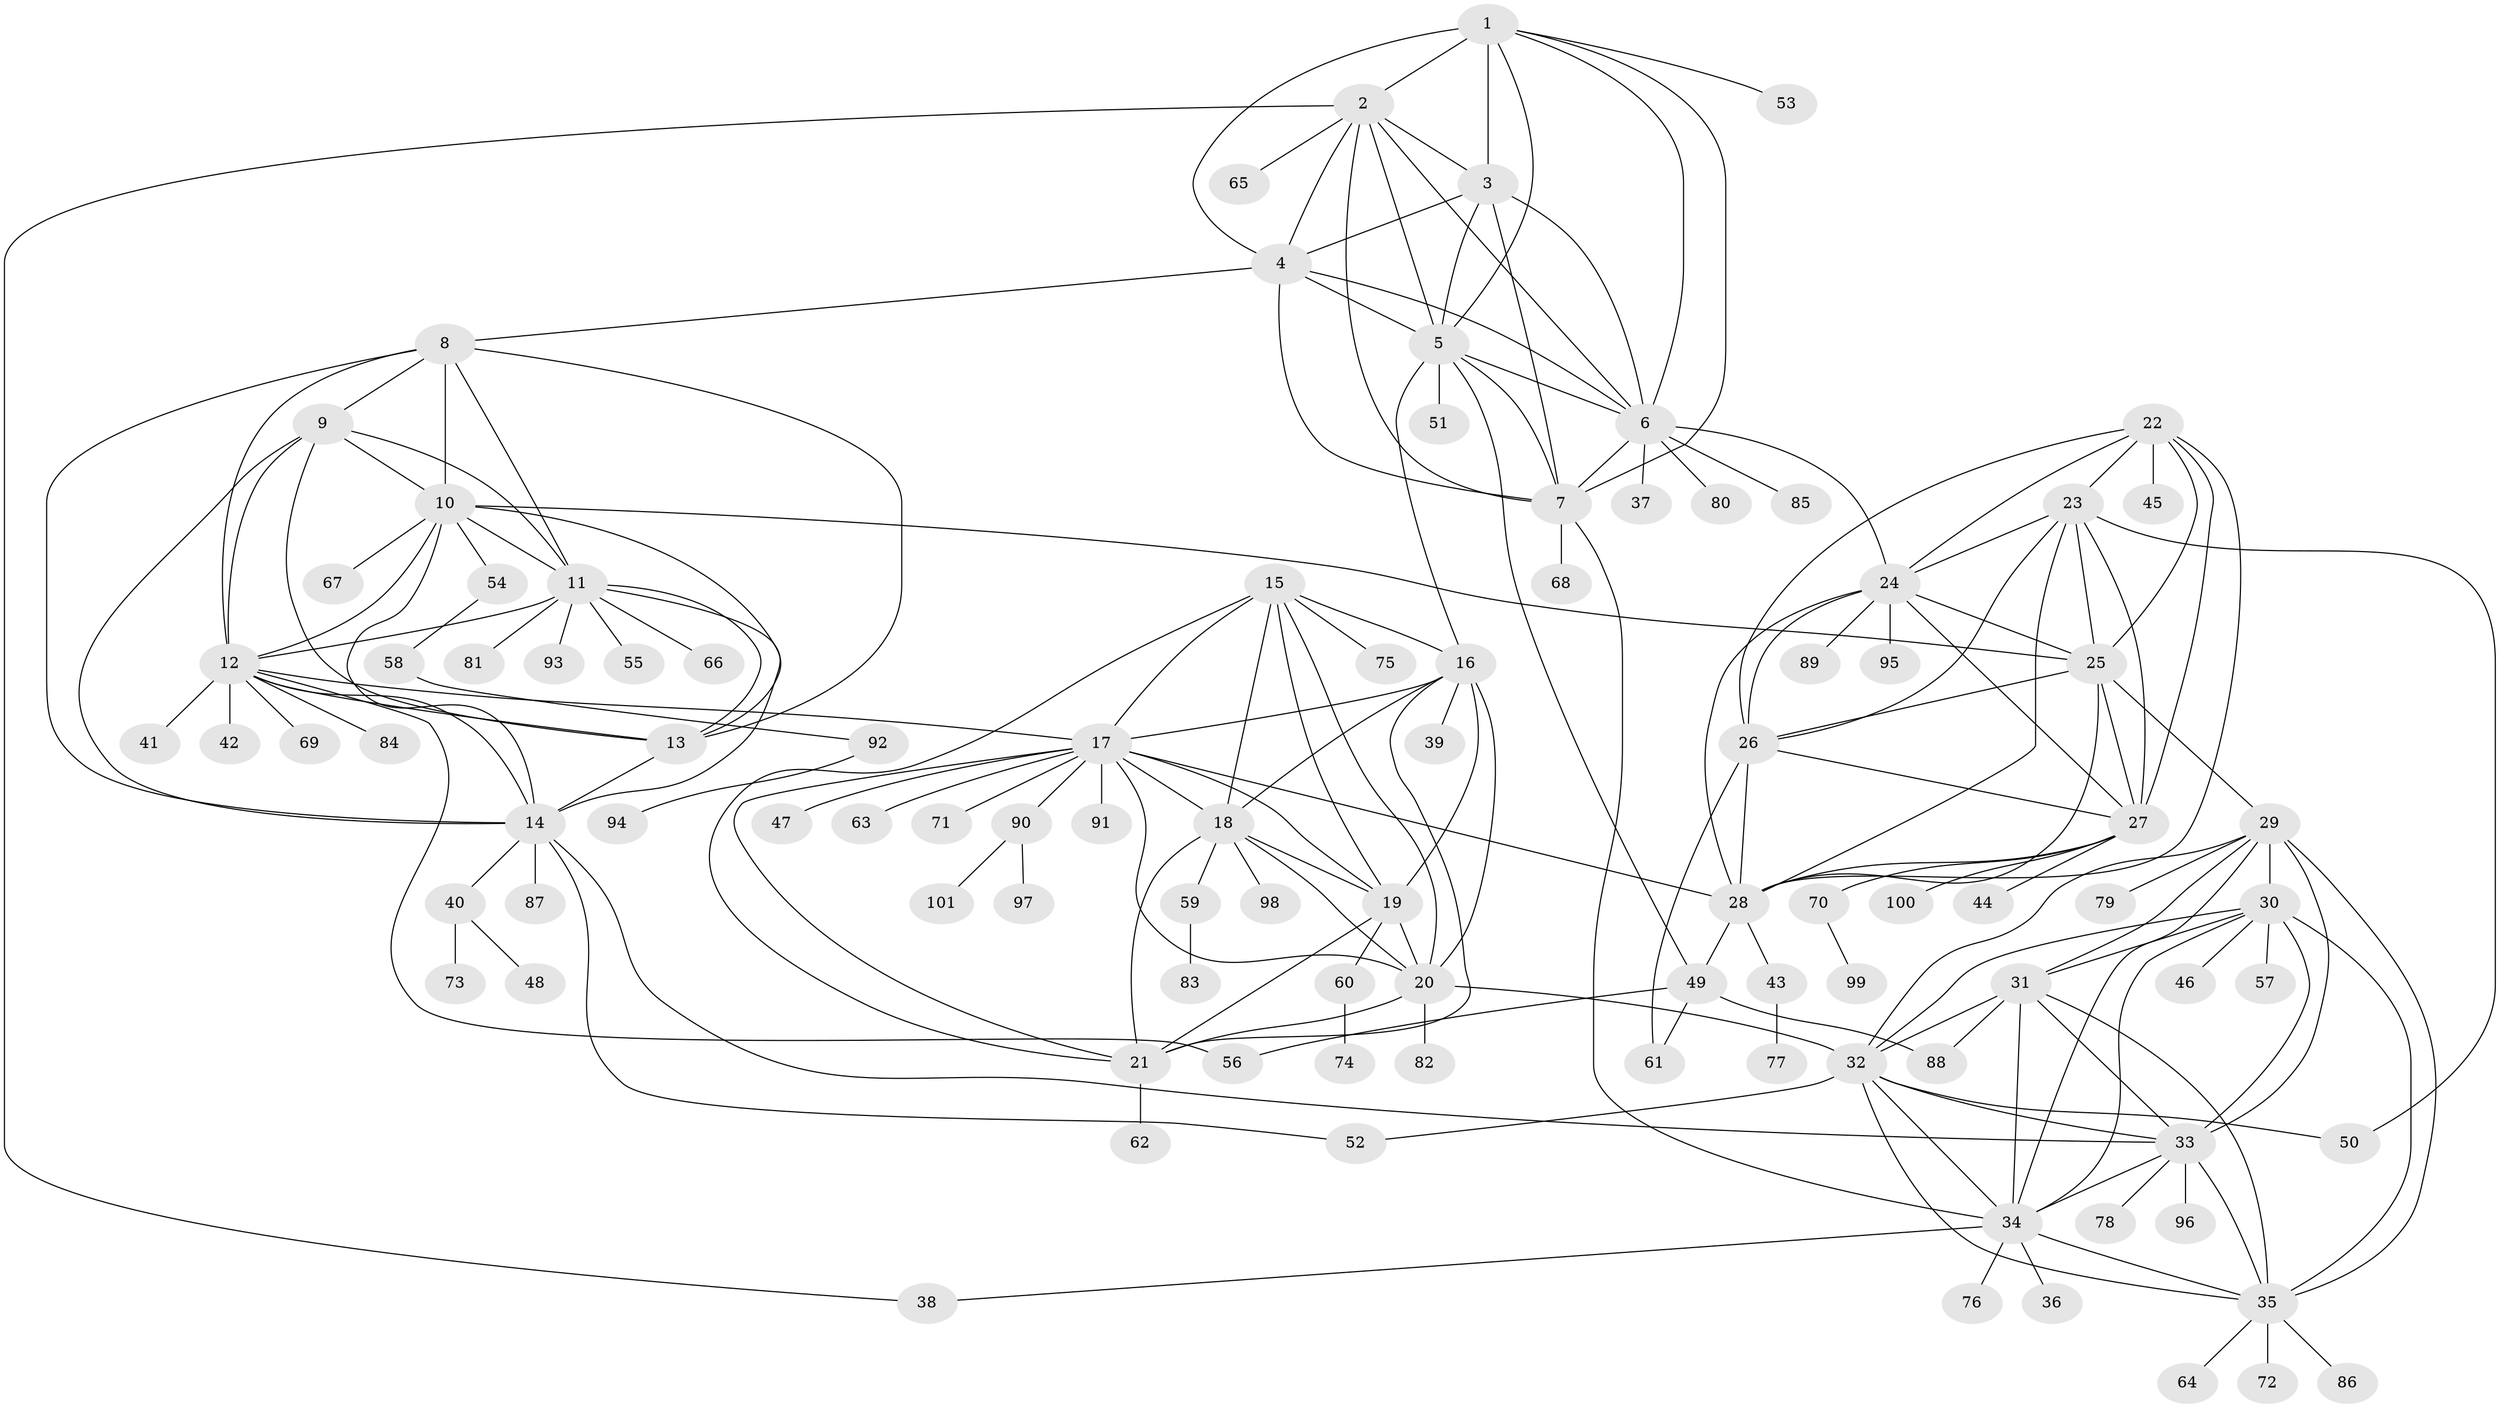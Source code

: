 // original degree distribution, {12: 0.006944444444444444, 9: 0.0763888888888889, 6: 0.020833333333333332, 8: 0.034722222222222224, 10: 0.05555555555555555, 11: 0.027777777777777776, 7: 0.006944444444444444, 13: 0.006944444444444444, 14: 0.006944444444444444, 1: 0.6180555555555556, 2: 0.1111111111111111, 3: 0.020833333333333332, 5: 0.006944444444444444}
// Generated by graph-tools (version 1.1) at 2025/52/03/04/25 22:52:48]
// undirected, 101 vertices, 188 edges
graph export_dot {
  node [color=gray90,style=filled];
  1;
  2;
  3;
  4;
  5;
  6;
  7;
  8;
  9;
  10;
  11;
  12;
  13;
  14;
  15;
  16;
  17;
  18;
  19;
  20;
  21;
  22;
  23;
  24;
  25;
  26;
  27;
  28;
  29;
  30;
  31;
  32;
  33;
  34;
  35;
  36;
  37;
  38;
  39;
  40;
  41;
  42;
  43;
  44;
  45;
  46;
  47;
  48;
  49;
  50;
  51;
  52;
  53;
  54;
  55;
  56;
  57;
  58;
  59;
  60;
  61;
  62;
  63;
  64;
  65;
  66;
  67;
  68;
  69;
  70;
  71;
  72;
  73;
  74;
  75;
  76;
  77;
  78;
  79;
  80;
  81;
  82;
  83;
  84;
  85;
  86;
  87;
  88;
  89;
  90;
  91;
  92;
  93;
  94;
  95;
  96;
  97;
  98;
  99;
  100;
  101;
  1 -- 2 [weight=1.0];
  1 -- 3 [weight=5.0];
  1 -- 4 [weight=1.0];
  1 -- 5 [weight=1.0];
  1 -- 6 [weight=1.0];
  1 -- 7 [weight=1.0];
  1 -- 53 [weight=1.0];
  2 -- 3 [weight=1.0];
  2 -- 4 [weight=1.0];
  2 -- 5 [weight=1.0];
  2 -- 6 [weight=1.0];
  2 -- 7 [weight=1.0];
  2 -- 38 [weight=1.0];
  2 -- 65 [weight=1.0];
  3 -- 4 [weight=1.0];
  3 -- 5 [weight=1.0];
  3 -- 6 [weight=1.0];
  3 -- 7 [weight=1.0];
  4 -- 5 [weight=1.0];
  4 -- 6 [weight=1.0];
  4 -- 7 [weight=1.0];
  4 -- 8 [weight=1.0];
  5 -- 6 [weight=1.0];
  5 -- 7 [weight=1.0];
  5 -- 16 [weight=1.0];
  5 -- 49 [weight=1.0];
  5 -- 51 [weight=1.0];
  6 -- 7 [weight=1.0];
  6 -- 24 [weight=1.0];
  6 -- 37 [weight=1.0];
  6 -- 80 [weight=1.0];
  6 -- 85 [weight=1.0];
  7 -- 34 [weight=1.0];
  7 -- 68 [weight=1.0];
  8 -- 9 [weight=1.0];
  8 -- 10 [weight=1.0];
  8 -- 11 [weight=1.0];
  8 -- 12 [weight=1.0];
  8 -- 13 [weight=1.0];
  8 -- 14 [weight=1.0];
  9 -- 10 [weight=1.0];
  9 -- 11 [weight=1.0];
  9 -- 12 [weight=1.0];
  9 -- 13 [weight=1.0];
  9 -- 14 [weight=1.0];
  10 -- 11 [weight=1.0];
  10 -- 12 [weight=1.0];
  10 -- 13 [weight=1.0];
  10 -- 14 [weight=1.0];
  10 -- 25 [weight=1.0];
  10 -- 54 [weight=1.0];
  10 -- 67 [weight=1.0];
  11 -- 12 [weight=1.0];
  11 -- 13 [weight=1.0];
  11 -- 14 [weight=1.0];
  11 -- 55 [weight=1.0];
  11 -- 66 [weight=1.0];
  11 -- 81 [weight=1.0];
  11 -- 93 [weight=1.0];
  12 -- 13 [weight=1.0];
  12 -- 14 [weight=1.0];
  12 -- 17 [weight=1.0];
  12 -- 41 [weight=1.0];
  12 -- 42 [weight=1.0];
  12 -- 56 [weight=1.0];
  12 -- 69 [weight=1.0];
  12 -- 84 [weight=1.0];
  13 -- 14 [weight=1.0];
  14 -- 33 [weight=1.0];
  14 -- 40 [weight=1.0];
  14 -- 52 [weight=1.0];
  14 -- 87 [weight=1.0];
  15 -- 16 [weight=1.0];
  15 -- 17 [weight=1.0];
  15 -- 18 [weight=1.0];
  15 -- 19 [weight=1.0];
  15 -- 20 [weight=1.0];
  15 -- 21 [weight=1.0];
  15 -- 75 [weight=2.0];
  16 -- 17 [weight=1.0];
  16 -- 18 [weight=1.0];
  16 -- 19 [weight=1.0];
  16 -- 20 [weight=1.0];
  16 -- 21 [weight=1.0];
  16 -- 39 [weight=1.0];
  17 -- 18 [weight=1.0];
  17 -- 19 [weight=1.0];
  17 -- 20 [weight=1.0];
  17 -- 21 [weight=1.0];
  17 -- 28 [weight=1.0];
  17 -- 47 [weight=1.0];
  17 -- 63 [weight=1.0];
  17 -- 71 [weight=1.0];
  17 -- 90 [weight=1.0];
  17 -- 91 [weight=1.0];
  18 -- 19 [weight=1.0];
  18 -- 20 [weight=1.0];
  18 -- 21 [weight=1.0];
  18 -- 59 [weight=1.0];
  18 -- 98 [weight=1.0];
  19 -- 20 [weight=1.0];
  19 -- 21 [weight=1.0];
  19 -- 60 [weight=1.0];
  20 -- 21 [weight=1.0];
  20 -- 32 [weight=1.0];
  20 -- 82 [weight=1.0];
  21 -- 62 [weight=1.0];
  22 -- 23 [weight=1.0];
  22 -- 24 [weight=1.0];
  22 -- 25 [weight=1.0];
  22 -- 26 [weight=1.0];
  22 -- 27 [weight=1.0];
  22 -- 28 [weight=1.0];
  22 -- 45 [weight=1.0];
  23 -- 24 [weight=1.0];
  23 -- 25 [weight=1.0];
  23 -- 26 [weight=1.0];
  23 -- 27 [weight=1.0];
  23 -- 28 [weight=1.0];
  23 -- 50 [weight=4.0];
  24 -- 25 [weight=1.0];
  24 -- 26 [weight=1.0];
  24 -- 27 [weight=1.0];
  24 -- 28 [weight=1.0];
  24 -- 89 [weight=1.0];
  24 -- 95 [weight=1.0];
  25 -- 26 [weight=1.0];
  25 -- 27 [weight=1.0];
  25 -- 28 [weight=1.0];
  25 -- 29 [weight=1.0];
  26 -- 27 [weight=1.0];
  26 -- 28 [weight=1.0];
  26 -- 61 [weight=2.0];
  27 -- 28 [weight=1.0];
  27 -- 44 [weight=1.0];
  27 -- 70 [weight=1.0];
  27 -- 100 [weight=1.0];
  28 -- 43 [weight=1.0];
  28 -- 49 [weight=1.0];
  29 -- 30 [weight=1.0];
  29 -- 31 [weight=1.0];
  29 -- 32 [weight=1.0];
  29 -- 33 [weight=1.0];
  29 -- 34 [weight=1.0];
  29 -- 35 [weight=1.0];
  29 -- 79 [weight=1.0];
  30 -- 31 [weight=1.0];
  30 -- 32 [weight=1.0];
  30 -- 33 [weight=1.0];
  30 -- 34 [weight=1.0];
  30 -- 35 [weight=1.0];
  30 -- 46 [weight=1.0];
  30 -- 57 [weight=1.0];
  31 -- 32 [weight=1.0];
  31 -- 33 [weight=1.0];
  31 -- 34 [weight=1.0];
  31 -- 35 [weight=1.0];
  31 -- 88 [weight=1.0];
  32 -- 33 [weight=1.0];
  32 -- 34 [weight=1.0];
  32 -- 35 [weight=1.0];
  32 -- 50 [weight=1.0];
  32 -- 52 [weight=1.0];
  33 -- 34 [weight=1.0];
  33 -- 35 [weight=1.0];
  33 -- 78 [weight=1.0];
  33 -- 96 [weight=1.0];
  34 -- 35 [weight=1.0];
  34 -- 36 [weight=1.0];
  34 -- 38 [weight=1.0];
  34 -- 76 [weight=1.0];
  35 -- 64 [weight=1.0];
  35 -- 72 [weight=1.0];
  35 -- 86 [weight=1.0];
  40 -- 48 [weight=1.0];
  40 -- 73 [weight=1.0];
  43 -- 77 [weight=1.0];
  49 -- 56 [weight=1.0];
  49 -- 61 [weight=1.0];
  49 -- 88 [weight=1.0];
  54 -- 58 [weight=1.0];
  58 -- 92 [weight=1.0];
  59 -- 83 [weight=1.0];
  60 -- 74 [weight=1.0];
  70 -- 99 [weight=1.0];
  90 -- 97 [weight=1.0];
  90 -- 101 [weight=1.0];
  92 -- 94 [weight=1.0];
}

